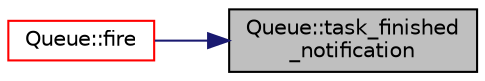 digraph "Queue::task_finished_notification"
{
 // LATEX_PDF_SIZE
  edge [fontname="Helvetica",fontsize="10",labelfontname="Helvetica",labelfontsize="10"];
  node [fontname="Helvetica",fontsize="10",shape=record];
  rankdir="RL";
  Node1 [label="Queue::task_finished\l_notification",height=0.2,width=0.4,color="black", fillcolor="grey75", style="filled", fontcolor="black",tooltip=" "];
  Node1 -> Node2 [dir="back",color="midnightblue",fontsize="10",style="solid",fontname="Helvetica"];
  Node2 [label="Queue::fire",height=0.2,width=0.4,color="red", fillcolor="white", style="filled",URL="$class_queue.html#aa5239b59db9544be524c84d97a9992bd",tooltip=" "];
}
